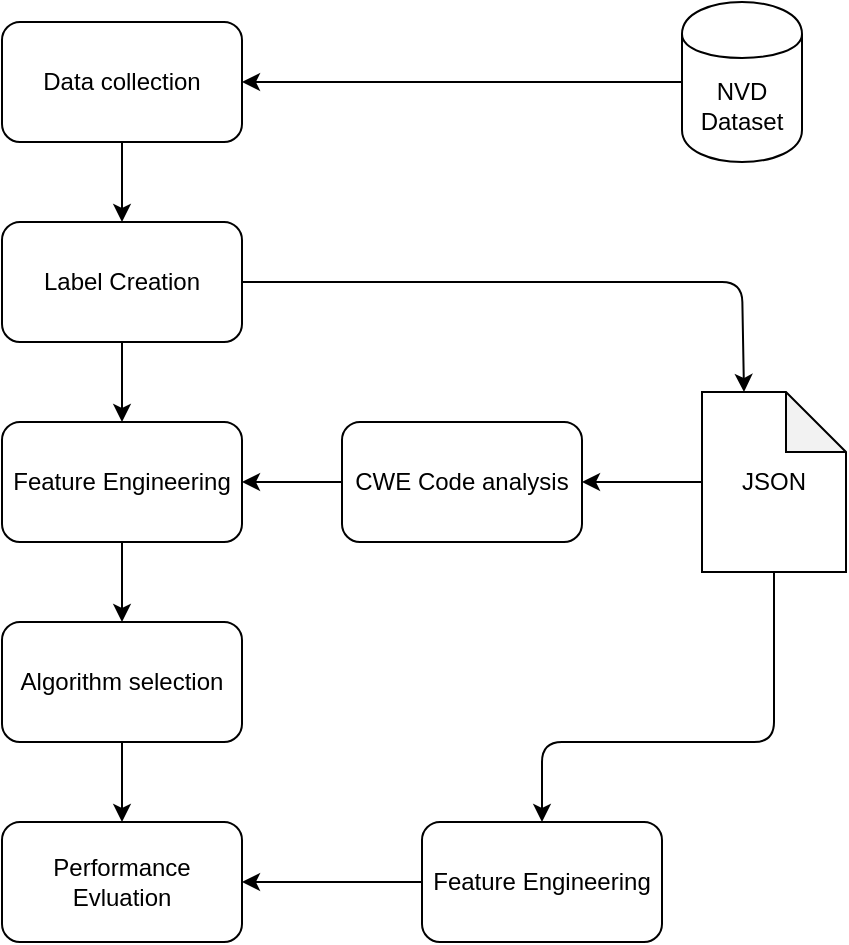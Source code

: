 <mxfile version="10.9.8" type="device"><diagram id="BeLVL-K8QxmAQHJVREuI" name="Page-1"><mxGraphModel dx="786" dy="516" grid="1" gridSize="10" guides="1" tooltips="1" connect="1" arrows="1" fold="1" page="1" pageScale="1" pageWidth="827" pageHeight="1169" math="0" shadow="0"><root><mxCell id="0"/><mxCell id="1" parent="0"/><mxCell id="yzH-dA_MoOpCgd9qBoJy-1" value="Data collection&lt;span style=&quot;font-family: &amp;#34;helvetica&amp;#34; , &amp;#34;arial&amp;#34; , sans-serif ; font-size: 0px ; white-space: nowrap&quot;&gt;%3CmxGraphModel%3E%3Croot%3E%3CmxCell%20id%3D%220%22%2F%3E%3CmxCell%20id%3D%221%22%20parent%3D%220%22%2F%3E%3CmxCell%20id%3D%222%22%20value%3D%22%22%20style%3D%22rounded%3D1%3BwhiteSpace%3Dwrap%3Bhtml%3D1%3B%22%20vertex%3D%221%22%20parent%3D%221%22%3E%3CmxGeometry%20x%3D%22310%22%20y%3D%2240%22%20width%3D%22120%22%20height%3D%2260%22%20as%3D%22geometry%22%2F%3E%3C%2FmxCell%3E%3C%2Froot%3E%3C%2FmxGraphModel%3E&lt;/span&gt;" style="rounded=1;whiteSpace=wrap;html=1;" parent="1" vertex="1"><mxGeometry x="310" y="40" width="120" height="60" as="geometry"/></mxCell><mxCell id="yzH-dA_MoOpCgd9qBoJy-2" value="Label Creation" style="rounded=1;whiteSpace=wrap;html=1;" parent="1" vertex="1"><mxGeometry x="310" y="140" width="120" height="60" as="geometry"/></mxCell><mxCell id="yzH-dA_MoOpCgd9qBoJy-3" value="Feature Engineering" style="rounded=1;whiteSpace=wrap;html=1;" parent="1" vertex="1"><mxGeometry x="310" y="240" width="120" height="60" as="geometry"/></mxCell><mxCell id="yzH-dA_MoOpCgd9qBoJy-4" value="Algorithm selection" style="rounded=1;whiteSpace=wrap;html=1;" parent="1" vertex="1"><mxGeometry x="310" y="340" width="120" height="60" as="geometry"/></mxCell><mxCell id="yzH-dA_MoOpCgd9qBoJy-5" value="Performance Evluation&lt;span style=&quot;font-family: &amp;#34;helvetica&amp;#34; , &amp;#34;arial&amp;#34; , sans-serif ; font-size: 0px ; white-space: nowrap&quot;&gt;%3CmxGraphModel%3E%3Croot%3E%3CmxCell%20id%3D%220%22%2F%3E%3CmxCell%20id%3D%221%22%20parent%3D%220%22%2F%3E%3CmxCell%20id%3D%222%22%20value%3D%22Algorithm%20selection%22%20style%3D%22rounded%3D1%3BwhiteSpace%3Dwrap%3Bhtml%3D1%3B%22%20vertex%3D%221%22%20parent%3D%221%22%3E%3CmxGeometry%20x%3D%22310%22%20y%3D%22370%22%20width%3D%22120%22%20height%3D%2260%22%20as%3D%22geometry%22%2F%3E%3C%2FmxCell%3E%3C%2Froot%3E%3C%2FmxGraphModel%3E&lt;/span&gt;" style="rounded=1;whiteSpace=wrap;html=1;" parent="1" vertex="1"><mxGeometry x="310" y="440" width="120" height="60" as="geometry"/></mxCell><mxCell id="yzH-dA_MoOpCgd9qBoJy-7" value="" style="endArrow=classic;html=1;exitX=0.5;exitY=1;exitDx=0;exitDy=0;" parent="1" source="yzH-dA_MoOpCgd9qBoJy-2" edge="1"><mxGeometry width="50" height="50" relative="1" as="geometry"><mxPoint x="310" y="610" as="sourcePoint"/><mxPoint x="370" y="240" as="targetPoint"/></mxGeometry></mxCell><mxCell id="yzH-dA_MoOpCgd9qBoJy-8" value="" style="endArrow=classic;html=1;exitX=0.5;exitY=1;exitDx=0;exitDy=0;entryX=0.5;entryY=0;entryDx=0;entryDy=0;" parent="1" source="yzH-dA_MoOpCgd9qBoJy-4" target="yzH-dA_MoOpCgd9qBoJy-5" edge="1"><mxGeometry width="50" height="50" relative="1" as="geometry"><mxPoint x="380" y="220" as="sourcePoint"/><mxPoint x="370" y="440" as="targetPoint"/></mxGeometry></mxCell><mxCell id="yzH-dA_MoOpCgd9qBoJy-9" value="" style="endArrow=classic;html=1;exitX=0.5;exitY=1;exitDx=0;exitDy=0;" parent="1" source="yzH-dA_MoOpCgd9qBoJy-3" target="yzH-dA_MoOpCgd9qBoJy-4" edge="1"><mxGeometry width="50" height="50" relative="1" as="geometry"><mxPoint x="390" y="230" as="sourcePoint"/><mxPoint x="390" y="280" as="targetPoint"/></mxGeometry></mxCell><mxCell id="yzH-dA_MoOpCgd9qBoJy-10" value="" style="endArrow=classic;html=1;exitX=0.5;exitY=1;exitDx=0;exitDy=0;entryX=0.5;entryY=0;entryDx=0;entryDy=0;" parent="1" source="yzH-dA_MoOpCgd9qBoJy-1" target="yzH-dA_MoOpCgd9qBoJy-2" edge="1"><mxGeometry width="50" height="50" relative="1" as="geometry"><mxPoint x="400" y="240" as="sourcePoint"/><mxPoint x="400" y="290" as="targetPoint"/></mxGeometry></mxCell><mxCell id="BKtbNrVXv23jMfDpB7_V-1" value="NVD Dataset" style="shape=cylinder;whiteSpace=wrap;html=1;boundedLbl=1;backgroundOutline=1;" vertex="1" parent="1"><mxGeometry x="650" y="30" width="60" height="80" as="geometry"/></mxCell><mxCell id="BKtbNrVXv23jMfDpB7_V-2" value="" style="endArrow=classic;html=1;exitX=0;exitY=0.5;exitDx=0;exitDy=0;entryX=1;entryY=0.5;entryDx=0;entryDy=0;" edge="1" parent="1" source="BKtbNrVXv23jMfDpB7_V-1" target="yzH-dA_MoOpCgd9qBoJy-1"><mxGeometry width="50" height="50" relative="1" as="geometry"><mxPoint x="310" y="570" as="sourcePoint"/><mxPoint x="360" y="520" as="targetPoint"/></mxGeometry></mxCell><mxCell id="BKtbNrVXv23jMfDpB7_V-3" value="JSON" style="shape=note;whiteSpace=wrap;html=1;backgroundOutline=1;darkOpacity=0.05;" vertex="1" parent="1"><mxGeometry x="660" y="225" width="72" height="90" as="geometry"/></mxCell><mxCell id="BKtbNrVXv23jMfDpB7_V-4" value="" style="endArrow=classic;html=1;exitX=1;exitY=0.5;exitDx=0;exitDy=0;entryX=0;entryY=0;entryDx=21;entryDy=0;entryPerimeter=0;" edge="1" parent="1" source="yzH-dA_MoOpCgd9qBoJy-2" target="BKtbNrVXv23jMfDpB7_V-3"><mxGeometry width="50" height="50" relative="1" as="geometry"><mxPoint x="440" y="220" as="sourcePoint"/><mxPoint x="360" y="520" as="targetPoint"/><Array as="points"><mxPoint x="680" y="170"/></Array></mxGeometry></mxCell><mxCell id="BKtbNrVXv23jMfDpB7_V-5" value="" style="endArrow=classic;html=1;exitX=0;exitY=0.5;exitDx=0;exitDy=0;exitPerimeter=0;entryX=1;entryY=0.5;entryDx=0;entryDy=0;" edge="1" parent="1" source="BKtbNrVXv23jMfDpB7_V-3" target="BKtbNrVXv23jMfDpB7_V-9"><mxGeometry width="50" height="50" relative="1" as="geometry"><mxPoint x="310" y="570" as="sourcePoint"/><mxPoint x="360" y="520" as="targetPoint"/></mxGeometry></mxCell><mxCell id="BKtbNrVXv23jMfDpB7_V-6" value="Feature Engineering" style="rounded=1;whiteSpace=wrap;html=1;" vertex="1" parent="1"><mxGeometry x="520" y="440" width="120" height="60" as="geometry"/></mxCell><mxCell id="BKtbNrVXv23jMfDpB7_V-7" value="" style="endArrow=classic;html=1;exitX=0.5;exitY=1;exitDx=0;exitDy=0;exitPerimeter=0;entryX=0.5;entryY=0;entryDx=0;entryDy=0;" edge="1" parent="1" source="BKtbNrVXv23jMfDpB7_V-3" target="BKtbNrVXv23jMfDpB7_V-6"><mxGeometry width="50" height="50" relative="1" as="geometry"><mxPoint x="310" y="570" as="sourcePoint"/><mxPoint x="360" y="520" as="targetPoint"/><Array as="points"><mxPoint x="696" y="400"/><mxPoint x="580" y="400"/></Array></mxGeometry></mxCell><mxCell id="BKtbNrVXv23jMfDpB7_V-8" value="" style="endArrow=classic;html=1;exitX=0;exitY=0.5;exitDx=0;exitDy=0;entryX=1;entryY=0.5;entryDx=0;entryDy=0;" edge="1" parent="1" source="BKtbNrVXv23jMfDpB7_V-6" target="yzH-dA_MoOpCgd9qBoJy-5"><mxGeometry width="50" height="50" relative="1" as="geometry"><mxPoint x="310" y="570" as="sourcePoint"/><mxPoint x="360" y="520" as="targetPoint"/></mxGeometry></mxCell><mxCell id="BKtbNrVXv23jMfDpB7_V-9" value="CWE Code analysis" style="rounded=1;whiteSpace=wrap;html=1;" vertex="1" parent="1"><mxGeometry x="480" y="240" width="120" height="60" as="geometry"/></mxCell><mxCell id="BKtbNrVXv23jMfDpB7_V-10" value="" style="endArrow=classic;html=1;entryX=1;entryY=0.5;entryDx=0;entryDy=0;" edge="1" parent="1" target="yzH-dA_MoOpCgd9qBoJy-3"><mxGeometry width="50" height="50" relative="1" as="geometry"><mxPoint x="480" y="270" as="sourcePoint"/><mxPoint x="610" y="280" as="targetPoint"/></mxGeometry></mxCell></root></mxGraphModel></diagram></mxfile>